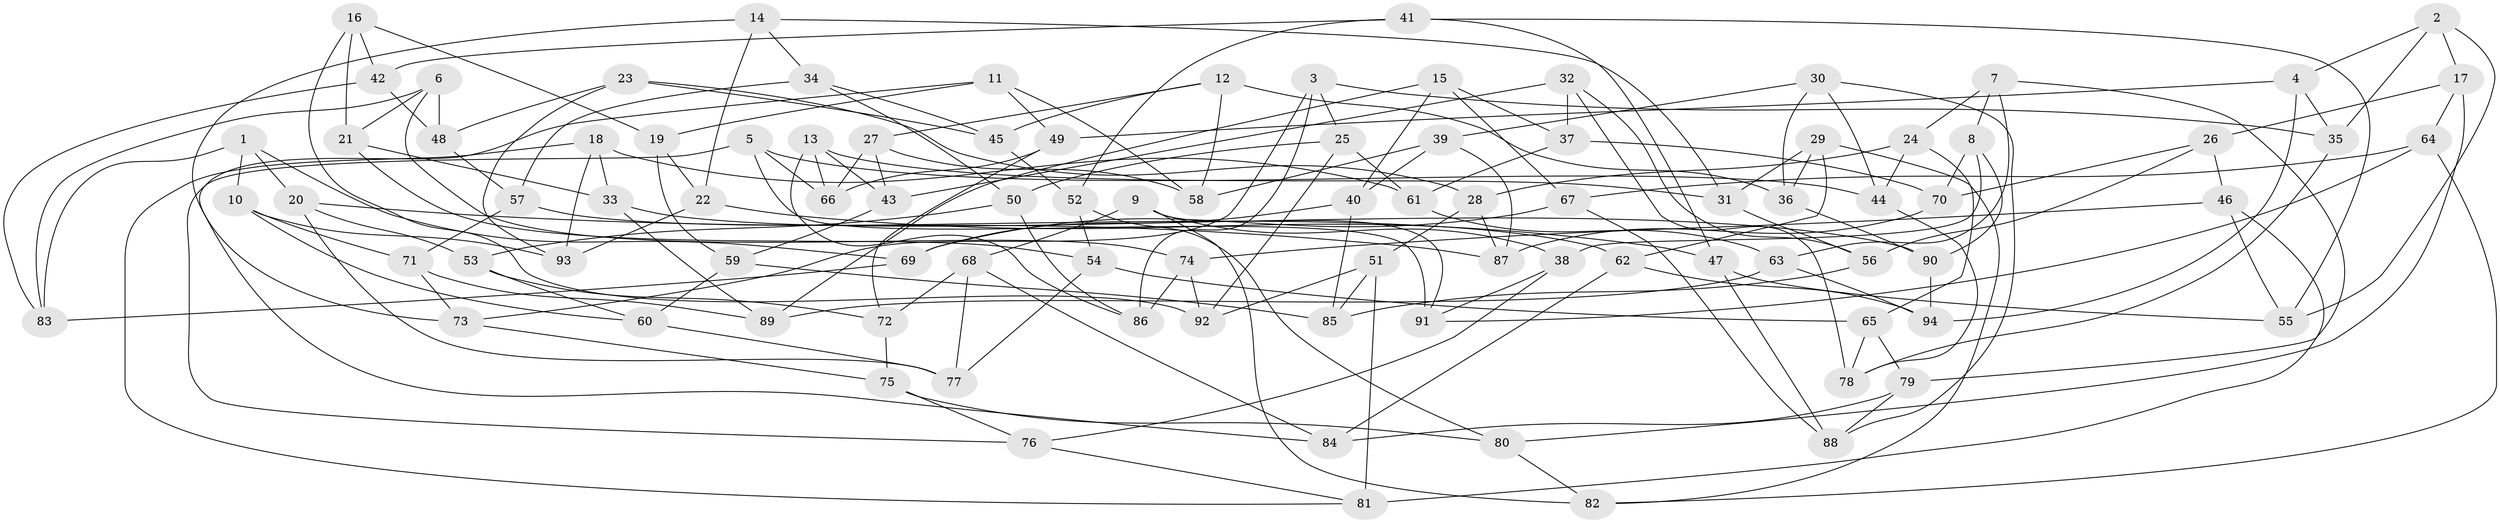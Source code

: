// coarse degree distribution, {5: 0.06779661016949153, 4: 0.423728813559322, 6: 0.5084745762711864}
// Generated by graph-tools (version 1.1) at 2025/52/02/27/25 19:52:33]
// undirected, 94 vertices, 188 edges
graph export_dot {
graph [start="1"]
  node [color=gray90,style=filled];
  1;
  2;
  3;
  4;
  5;
  6;
  7;
  8;
  9;
  10;
  11;
  12;
  13;
  14;
  15;
  16;
  17;
  18;
  19;
  20;
  21;
  22;
  23;
  24;
  25;
  26;
  27;
  28;
  29;
  30;
  31;
  32;
  33;
  34;
  35;
  36;
  37;
  38;
  39;
  40;
  41;
  42;
  43;
  44;
  45;
  46;
  47;
  48;
  49;
  50;
  51;
  52;
  53;
  54;
  55;
  56;
  57;
  58;
  59;
  60;
  61;
  62;
  63;
  64;
  65;
  66;
  67;
  68;
  69;
  70;
  71;
  72;
  73;
  74;
  75;
  76;
  77;
  78;
  79;
  80;
  81;
  82;
  83;
  84;
  85;
  86;
  87;
  88;
  89;
  90;
  91;
  92;
  93;
  94;
  1 -- 69;
  1 -- 83;
  1 -- 10;
  1 -- 20;
  2 -- 17;
  2 -- 4;
  2 -- 35;
  2 -- 55;
  3 -- 35;
  3 -- 25;
  3 -- 73;
  3 -- 86;
  4 -- 94;
  4 -- 49;
  4 -- 35;
  5 -- 91;
  5 -- 66;
  5 -- 76;
  5 -- 44;
  6 -- 21;
  6 -- 83;
  6 -- 48;
  6 -- 74;
  7 -- 24;
  7 -- 8;
  7 -- 79;
  7 -- 63;
  8 -- 70;
  8 -- 90;
  8 -- 38;
  9 -- 91;
  9 -- 68;
  9 -- 38;
  9 -- 82;
  10 -- 60;
  10 -- 93;
  10 -- 71;
  11 -- 58;
  11 -- 84;
  11 -- 19;
  11 -- 49;
  12 -- 36;
  12 -- 58;
  12 -- 27;
  12 -- 45;
  13 -- 86;
  13 -- 31;
  13 -- 66;
  13 -- 43;
  14 -- 34;
  14 -- 22;
  14 -- 31;
  14 -- 73;
  15 -- 37;
  15 -- 40;
  15 -- 89;
  15 -- 67;
  16 -- 92;
  16 -- 21;
  16 -- 42;
  16 -- 19;
  17 -- 26;
  17 -- 80;
  17 -- 64;
  18 -- 33;
  18 -- 81;
  18 -- 93;
  18 -- 61;
  19 -- 59;
  19 -- 22;
  20 -- 53;
  20 -- 87;
  20 -- 77;
  21 -- 54;
  21 -- 33;
  22 -- 93;
  22 -- 47;
  23 -- 28;
  23 -- 48;
  23 -- 45;
  23 -- 93;
  24 -- 44;
  24 -- 65;
  24 -- 28;
  25 -- 92;
  25 -- 50;
  25 -- 61;
  26 -- 70;
  26 -- 56;
  26 -- 46;
  27 -- 43;
  27 -- 58;
  27 -- 66;
  28 -- 87;
  28 -- 51;
  29 -- 82;
  29 -- 62;
  29 -- 36;
  29 -- 31;
  30 -- 44;
  30 -- 88;
  30 -- 36;
  30 -- 39;
  31 -- 56;
  32 -- 78;
  32 -- 37;
  32 -- 43;
  32 -- 56;
  33 -- 89;
  33 -- 90;
  34 -- 45;
  34 -- 57;
  34 -- 50;
  35 -- 78;
  36 -- 90;
  37 -- 61;
  37 -- 70;
  38 -- 76;
  38 -- 91;
  39 -- 87;
  39 -- 58;
  39 -- 40;
  40 -- 85;
  40 -- 69;
  41 -- 47;
  41 -- 42;
  41 -- 55;
  41 -- 52;
  42 -- 83;
  42 -- 48;
  43 -- 59;
  44 -- 78;
  45 -- 52;
  46 -- 81;
  46 -- 55;
  46 -- 74;
  47 -- 55;
  47 -- 88;
  48 -- 57;
  49 -- 66;
  49 -- 72;
  50 -- 53;
  50 -- 86;
  51 -- 85;
  51 -- 92;
  51 -- 81;
  52 -- 54;
  52 -- 80;
  53 -- 60;
  53 -- 72;
  54 -- 65;
  54 -- 77;
  56 -- 85;
  57 -- 62;
  57 -- 71;
  59 -- 60;
  59 -- 85;
  60 -- 77;
  61 -- 63;
  62 -- 94;
  62 -- 84;
  63 -- 94;
  63 -- 89;
  64 -- 91;
  64 -- 67;
  64 -- 82;
  65 -- 79;
  65 -- 78;
  67 -- 88;
  67 -- 69;
  68 -- 84;
  68 -- 72;
  68 -- 77;
  69 -- 83;
  70 -- 87;
  71 -- 73;
  71 -- 89;
  72 -- 75;
  73 -- 75;
  74 -- 92;
  74 -- 86;
  75 -- 80;
  75 -- 76;
  76 -- 81;
  79 -- 84;
  79 -- 88;
  80 -- 82;
  90 -- 94;
}
